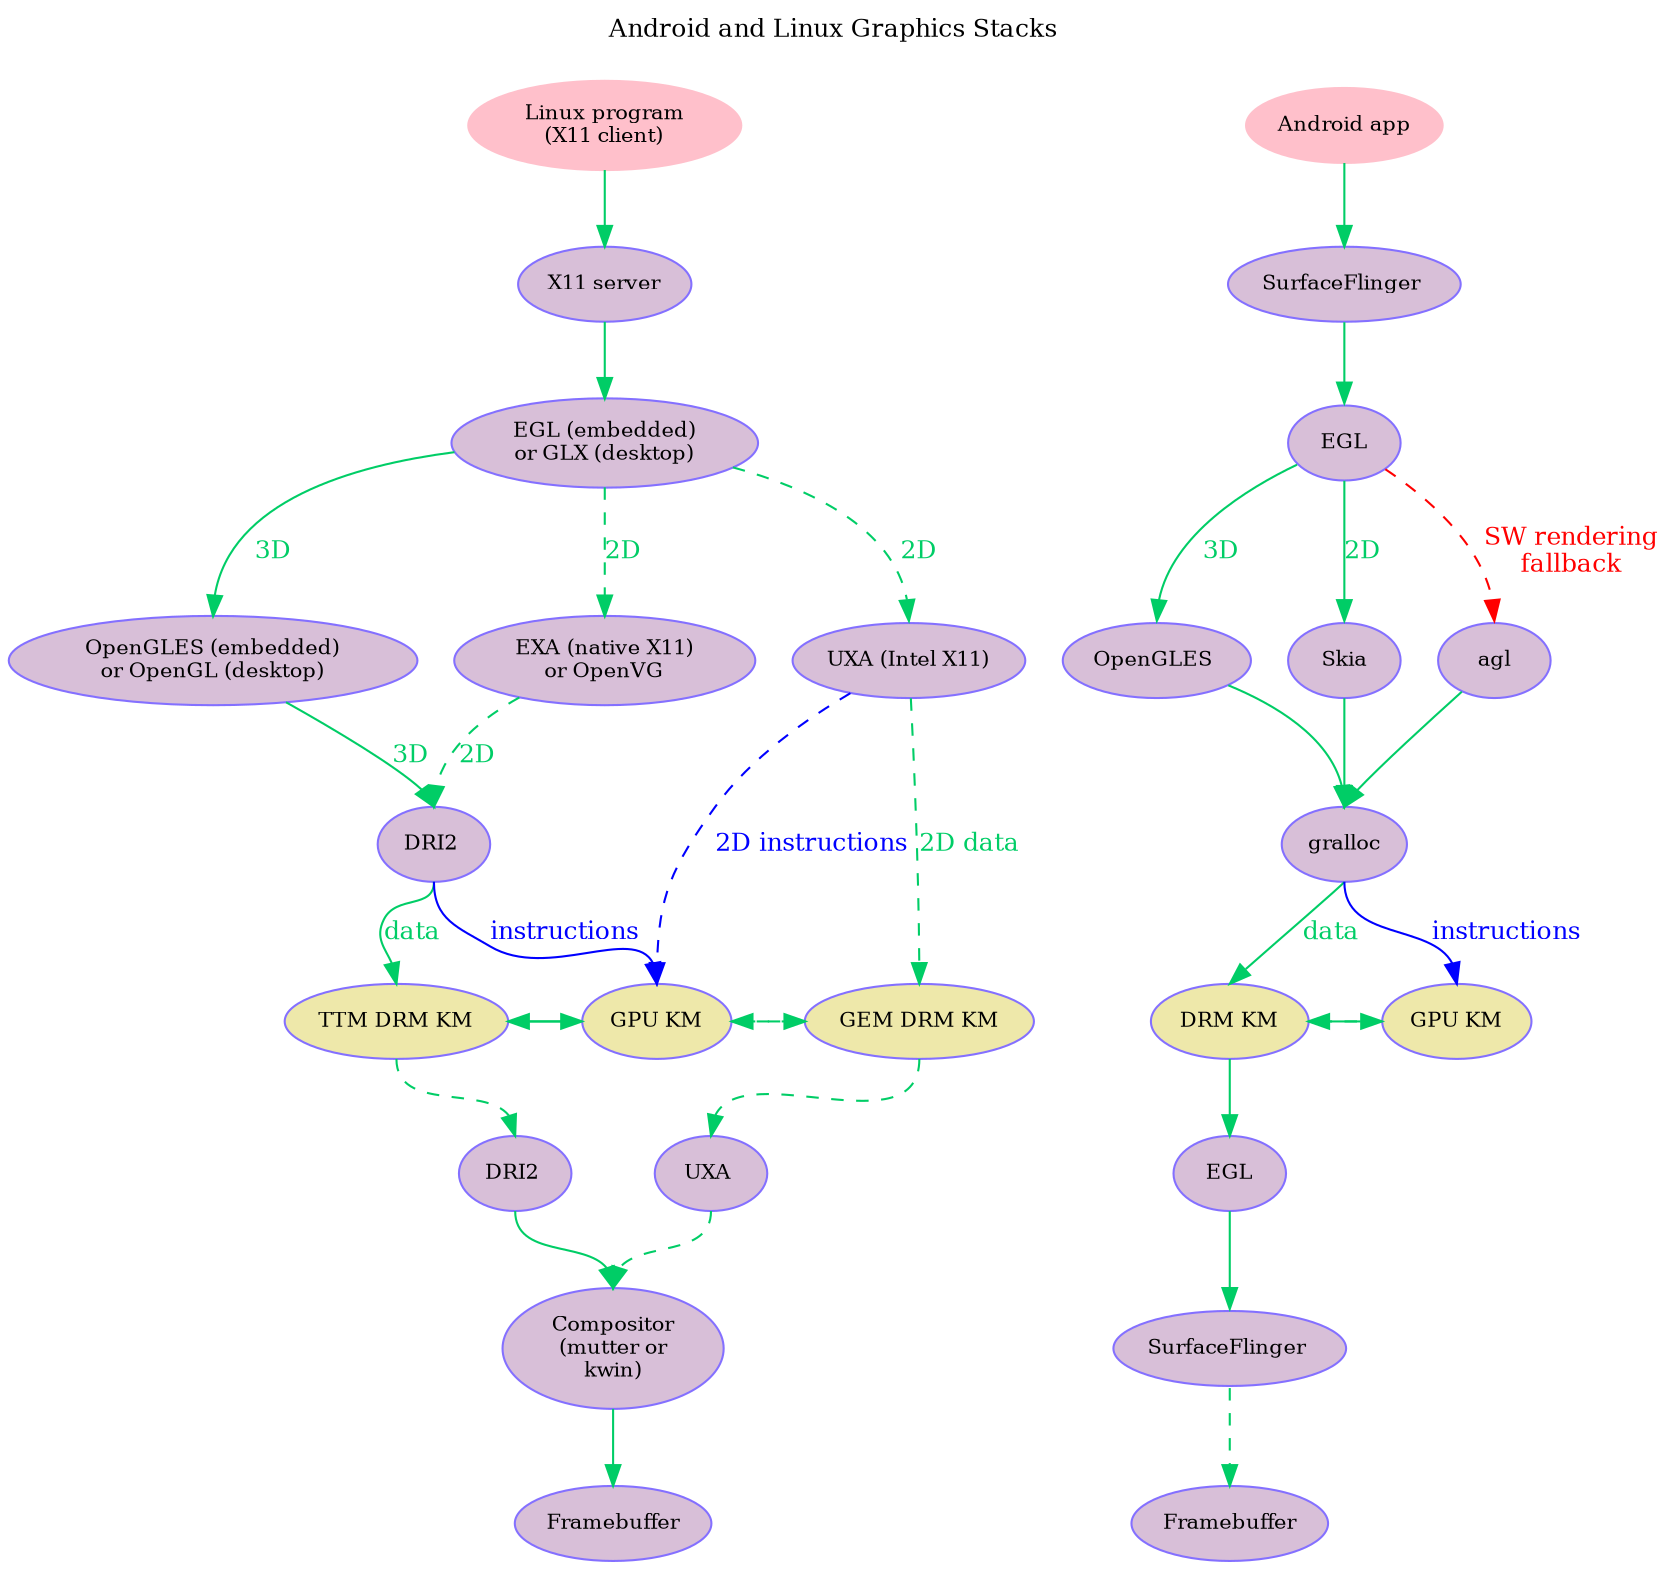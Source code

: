 /* Linux and Android Graphics Stack

  Alison Chaiken
  alchaiken@gmail.com
  http://www.exerciseforthereader.org/, http://she-devel.com
  8/9/2011

  Docs: 
  =======

  Graphviz: http://www.graphviz.org/Documentation.php

  OpenGLES, EGL: http://www.khronos.org/

  X11: http://www.bitwiz.org.uk/s/how-dri-and-drm-work.html

  http://wiki.x.org/wiki/Development/Documentation/HowVideoCardsWork

  GEM and TTM: https://lwn.net/Articles/283793/, http://www.x.org/wiki/ttm

  http://yangman.ca/blog/2009/10/linux-graphics-driver-stack-explained/

  Android: Sasken Communications Technologies' "Graphics in Android," http://www.scribd.com/doc/52905278/Graphics-in-Android-an-Introduction
  http://developer.android.com/sdk/ndk/index.html
  file:///opt/android-ndk-r6/docs/STABLE-APIS.html

   Create SVG file: dot -Tsvg GraphicsStack.dot -o GraphicsStack.svg
   View with browser, or from command-line: eog GraphicsStack.svg
*/

digraph "parallel_graphics_stacks" {
 graph [fontsize=12,label="Android and Linux Graphics Stacks\n\n",labelfontsize=24,labelloc="t"];
// ,rankdir="LR"
 node [fontsize=10,fillcolor=thistle,style=filled,color=lightslateblue];
 edge [fontsize=12,color=springgreen3];

//top-level nodes
{ node [fillcolor=pink,style=filled,color=pink]
  xRoot [label="Linux program\n(X11 client)"];
 aRoot [label="Android app"];
}
//Note [label="Need new modification or wrapping",fontcolor="red",style=""];
//{rank = source xRoot; aRoot; Note}  
{rank = source xRoot; aRoot}  // breaks node coloration declaration if it precedes it

//unused Android nodes  
/* 
  WindowManager [label="WindowManager"];
  SurfaceHeapManager [label="SurfaceHeapManager"];
  MemoryDealer [label="MemoryDealer"];
  renderscript [label="renderscript"];
*/

SurfaceFlingerIn [label="SurfaceFlinger "];
X11In [label="X11 server"];
{ rank=same; SurfaceFlingerIn; X11In }

  EGL [label="EGL (embedded)\nor GLX (desktop)"];
//  EGLwrapper [label="EGL wrapper",fontcolor=red];
  aEGL [label="EGL",fontcolor=black];
  {rank = same; EGL; aEGL} 

  DRI2in [label="DRI2 "];
  gralloc[label="gralloc",fontcolor=black];
  {rank = same; DRI2in; gralloc}

  OpenGLES [label="OpenGLES (embedded)\nor OpenGL (desktop)"];
  aOpenGLES [label="OpenGLES "];
  EXAin [label="EXA (native X11)\nor OpenVG"];
  UXAin [label="UXA (Intel X11)"];
  Skia [label="Skia"];
  agl [label="agl"];
{rank = same; OpenGLES; EXAin; UXAin; aOpenGLES;Skia; agl}

{ node [fillcolor=palegoldenrod,style=filled]
  TTM [label="TTM DRM KM"];
  GEM [label="GEM DRM KM"];
  GPU [label="GPU KM"];
  aDRM [label="DRM KM"];
  aGPU [label="GPU KM"];
}
{rank = same; TTM; GEM; GPU; aDRM; aGPU}  // breaks node coloration declaration if it precedes it

  DRI2out [label="DRI2 "];
  UXAout [label="UXA "];
  aEGLout [label="EGL",fontcolor=black];
  SurfaceFlingerOut [label="SurfaceFlinger "];
  Compositor [label="Compositor\n(mutter or\nkwin)"];
{ rank = same; SurfaceFlingerOut; Compositor }
{ rank = same; DRI2out; UXAout}

  Framebuffer [label="Framebuffer"];
  aFramebuffer [label="Framebuffer"];
{rank=same; Framebuffer; aFramebuffer};

{ edge [headport=n]
    xRoot -> X11In -> EGL;
    aRoot -> SurfaceFlingerIn;
    SurfaceFlingerIn -> aEGL;
    EGL -> OpenGLES [label="3D",fontcolor=springgreen3];  
    EGL -> EXAin [label="2D",fontcolor=springgreen3,style=dashed];  
    EGL -> UXAin [label="2D",fontcolor=springgreen3,style=dashed];  
    aEGL -> aOpenGLES [label="3D",fontcolor=springgreen3];  
    aEGL -> Skia [label="2D",fontcolor=springgreen3];  
    aEGL -> agl [label="SW rendering\nfallback",fontcolor=red,style=dashed,color=red]
    OpenGLES -> DRI2in [label="3D",fontcolor=springgreen3];
    EXAin -> DRI2in [label="2D",fontcolor=springgreen3,style=dashed];
    UXAin -> GEM [label="2D data",fontcolor=springgreen3,style=dashed];  
    UXAin -> GPU [label="2D instructions",fontcolor=blue,color=blue,style=dashed]; 
    aOpenGLES -> gralloc;
    agl -> gralloc;
    Skia -> gralloc;
    aDRM -> aEGLout -> SurfaceFlingerOut;
}
	
// double-headed
edge [headport=w] TTM -> GPU;
edge [headport=w] aDRM -> aGPU;
edge [headport=e] GPU-> TTM;
edge [headport=e,tailport=w,style=dashed] GEM -> GPU;
edge [headport=w,tailport=e,style=dashed] GPU-> GEM;
edge [headport=e,tailport=w] aGPU-> aDRM;

{ edge  [labelangle=-90.0,lp=8,fontcolor=blue,label="instructions",labeldistance=0,tailport=s,headport=n,color=blue,style=solid]
  DRI2in -> GPU;
  gralloc -> aGPU;
}

{ edge  [tailport=s,headport=n,label="data",distance=0,fontcolor=springgreen3,style=solid]
  DRI2in -> TTM ;
  gralloc -> aDRM;
}

{ edge [headport=n,tailport=s]
  TTM -> DRI2out [fontcolor=springgreen3]; 
  GEM -> UXAout [fontcolor=springgreen3,style=dashed]; 
}

DRI2out -> Compositor [fontcolor=springgreen3,headport=n,tailport=s,style=solid];
UXAout -> Compositor [fontcolor=springgreen3,headport=n,tailport=s,style=dashed];
Compositor -> Framebuffer [fontcolor=springgreen3,headport=n,tailport=s,style=solid];
SurfaceFlingerOut -> aFramebuffer [fontcolor=springgreen3,headport=n,tailport=s];
{ rank=same; SurfaceFlingerOut; Compositor }

}
